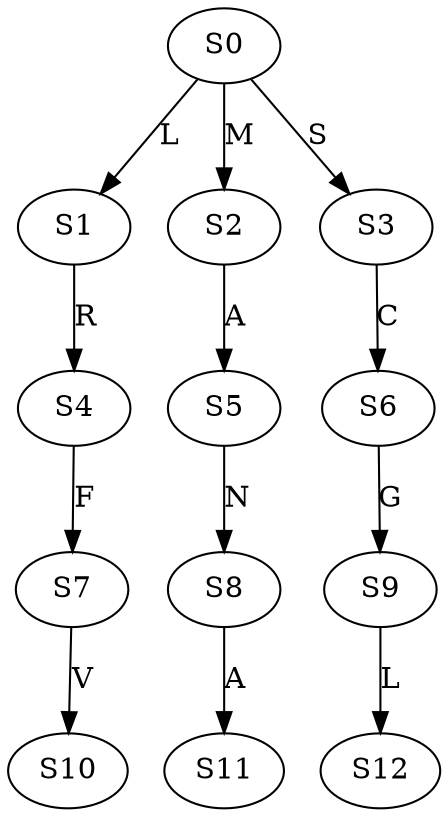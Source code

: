 strict digraph  {
	S0 -> S1 [ label = L ];
	S0 -> S2 [ label = M ];
	S0 -> S3 [ label = S ];
	S1 -> S4 [ label = R ];
	S2 -> S5 [ label = A ];
	S3 -> S6 [ label = C ];
	S4 -> S7 [ label = F ];
	S5 -> S8 [ label = N ];
	S6 -> S9 [ label = G ];
	S7 -> S10 [ label = V ];
	S8 -> S11 [ label = A ];
	S9 -> S12 [ label = L ];
}
